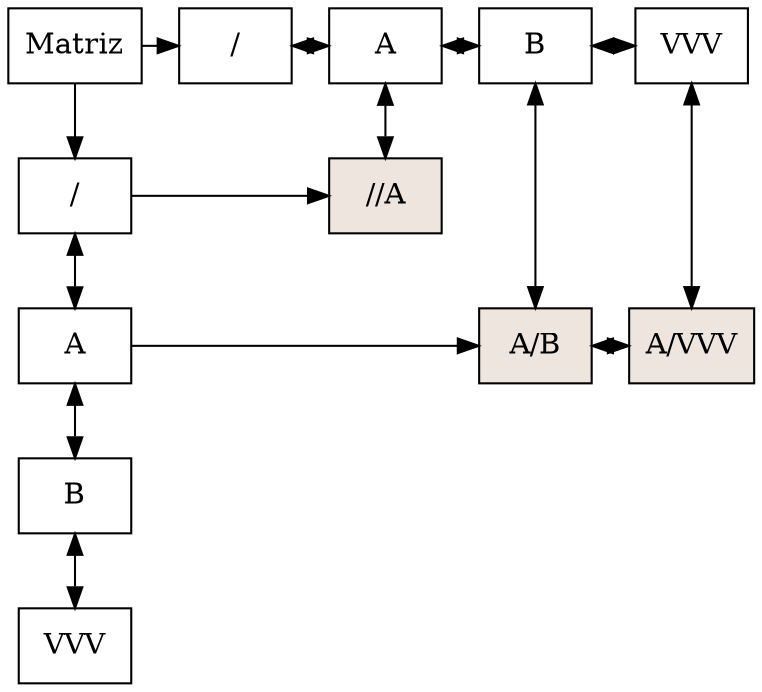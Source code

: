 digraph G{
node [shape = box]
raiz[label="Matriz"  group=1];
1926504677 [label="/" group = 1];
1423068889 [label="A" group = 1];
976682032 [label="B" group = 1];
204377634 [label="VVV" group = 1];
1926504677->1423068889[dir=both];
1423068889->976682032[dir=both];
976682032->204377634[dir=both];
1444922939 [label="/" group = 49];
1268800339 [label="A" group = 67];
915114628 [label="B" group = 68];
539023194 [label="VVV" group = 260];
1444922939->1268800339[dir=both];
1268800339->915114628[dir=both];
915114628->539023194[dir=both];
raiz ->1926504677
raiz ->1444922939
{ rank  = same; raiz 
1444922939;
1268800339;
915114628;
539023194;
}
2118460907 [style=filled,fillcolor=seashell2,label= "//A" group = 67 ];
149410223 [style=filled,fillcolor=seashell2,label= "A/B" group = 68 ];
1086257656 [style=filled,fillcolor=seashell2,label= "A/VVV" group = 260 ];
1926504677->2118460907
{ rank = same; 1926504677;
2118460907;
}
1423068889->149410223
149410223->1086257656[dir=both];
{ rank = same; 1423068889;
149410223;
1086257656;
}
1268800339->2118460907[dir=both];
915114628->149410223[dir=both];
539023194->1086257656[dir=both];
}
